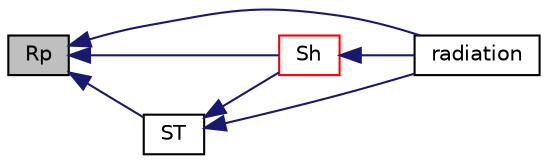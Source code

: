 digraph "Rp"
{
  bgcolor="transparent";
  edge [fontname="Helvetica",fontsize="10",labelfontname="Helvetica",labelfontsize="10"];
  node [fontname="Helvetica",fontsize="10",shape=record];
  rankdir="LR";
  Node1 [label="Rp",height=0.2,width=0.4,color="black", fillcolor="grey75", style="filled", fontcolor="black"];
  Node1 -> Node2 [dir="back",color="midnightblue",fontsize="10",style="solid",fontname="Helvetica"];
  Node2 [label="radiation",height=0.2,width=0.4,color="black",URL="$a02106.html#a872aa67ad64c2f8aaa982666b0a8ae60",tooltip="Radiation model on/off flag. "];
  Node1 -> Node3 [dir="back",color="midnightblue",fontsize="10",style="solid",fontname="Helvetica"];
  Node3 [label="Sh",height=0.2,width=0.4,color="red",URL="$a02106.html#ac3aa7f4713767ba043eba518149a8f2b",tooltip="Energy source term. "];
  Node3 -> Node2 [dir="back",color="midnightblue",fontsize="10",style="solid",fontname="Helvetica"];
  Node1 -> Node4 [dir="back",color="midnightblue",fontsize="10",style="solid",fontname="Helvetica"];
  Node4 [label="ST",height=0.2,width=0.4,color="black",URL="$a02106.html#a3e7046a97ad99cc7f708c8052584f677",tooltip="Temperature source term. "];
  Node4 -> Node3 [dir="back",color="midnightblue",fontsize="10",style="solid",fontname="Helvetica"];
  Node4 -> Node2 [dir="back",color="midnightblue",fontsize="10",style="solid",fontname="Helvetica"];
}
